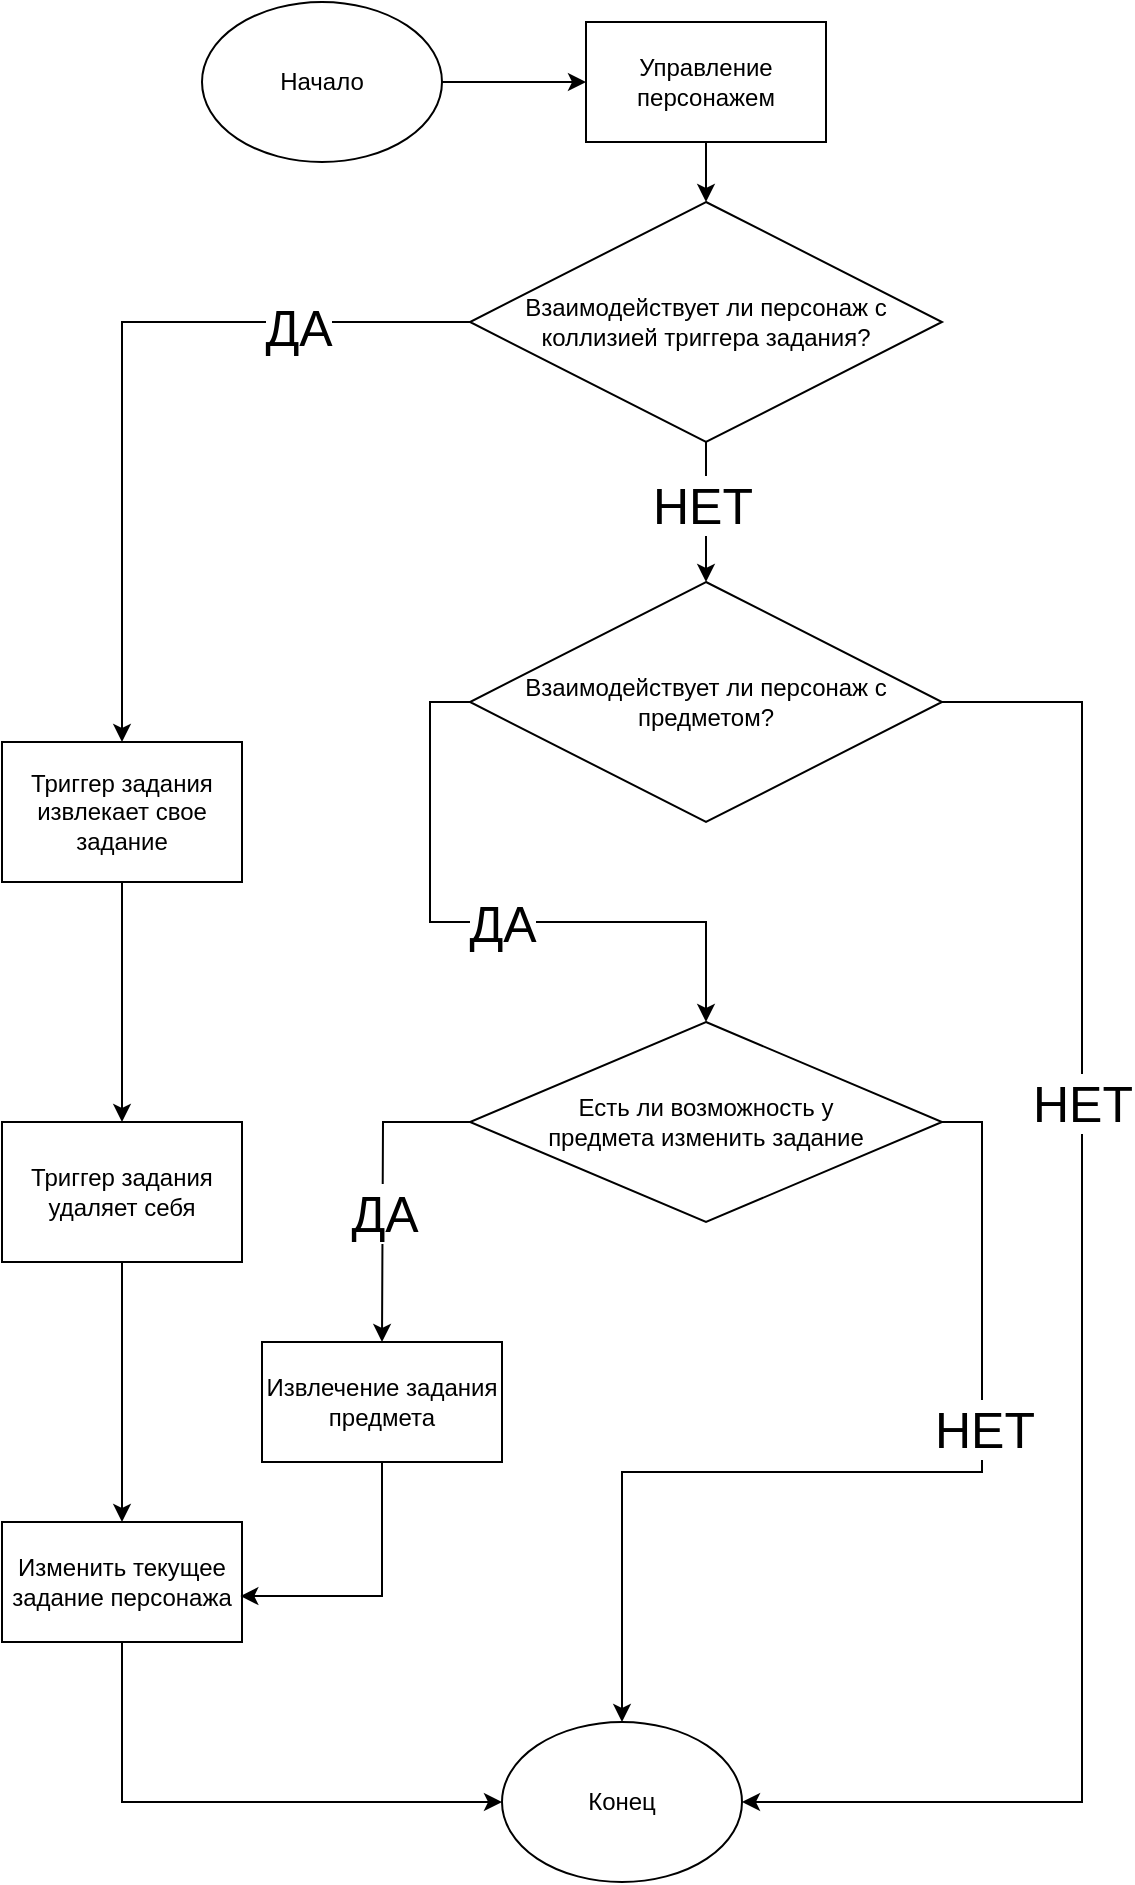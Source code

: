 <mxfile version="22.1.8" type="github">
  <diagram name="Page-1" id="ySlSw5_M_sLU7GGw0Z9M">
    <mxGraphModel dx="1434" dy="1918" grid="1" gridSize="10" guides="1" tooltips="1" connect="1" arrows="1" fold="1" page="1" pageScale="1" pageWidth="827" pageHeight="1169" math="0" shadow="0">
      <root>
        <mxCell id="0" />
        <mxCell id="1" parent="0" />
        <mxCell id="usbiAw8nYYeh4ZXMif26-12" style="edgeStyle=orthogonalEdgeStyle;rounded=0;orthogonalLoop=1;jettySize=auto;html=1;" parent="1" source="usbiAw8nYYeh4ZXMif26-1" target="kvZ6xCvsSwgFcPfLte7n-1" edge="1">
          <mxGeometry relative="1" as="geometry" />
        </mxCell>
        <mxCell id="usbiAw8nYYeh4ZXMif26-1" value="Начало" style="ellipse;whiteSpace=wrap;html=1;" parent="1" vertex="1">
          <mxGeometry x="190" y="-330" width="120" height="80" as="geometry" />
        </mxCell>
        <mxCell id="usbiAw8nYYeh4ZXMif26-2" value="Конец" style="ellipse;whiteSpace=wrap;html=1;" parent="1" vertex="1">
          <mxGeometry x="340" y="530" width="120" height="80" as="geometry" />
        </mxCell>
        <mxCell id="usbiAw8nYYeh4ZXMif26-9" style="edgeStyle=orthogonalEdgeStyle;rounded=0;orthogonalLoop=1;jettySize=auto;html=1;entryX=0.5;entryY=0;entryDx=0;entryDy=0;exitX=0;exitY=0.5;exitDx=0;exitDy=0;" parent="1" source="usbiAw8nYYeh4ZXMif26-4" edge="1">
          <mxGeometry relative="1" as="geometry">
            <mxPoint x="280" y="340" as="targetPoint" />
          </mxGeometry>
        </mxCell>
        <mxCell id="usbiAw8nYYeh4ZXMif26-17" value="&lt;font style=&quot;font-size: 25px;&quot;&gt;ДА&lt;/font&gt;" style="edgeLabel;html=1;align=center;verticalAlign=middle;resizable=0;points=[];" parent="usbiAw8nYYeh4ZXMif26-9" vertex="1" connectable="0">
          <mxGeometry x="-0.015" relative="1" as="geometry">
            <mxPoint y="13" as="offset" />
          </mxGeometry>
        </mxCell>
        <mxCell id="usbiAw8nYYeh4ZXMif26-10" style="edgeStyle=orthogonalEdgeStyle;rounded=0;orthogonalLoop=1;jettySize=auto;html=1;entryX=0.5;entryY=0;entryDx=0;entryDy=0;exitX=1;exitY=0.5;exitDx=0;exitDy=0;" parent="1" source="usbiAw8nYYeh4ZXMif26-4" target="usbiAw8nYYeh4ZXMif26-2" edge="1">
          <mxGeometry relative="1" as="geometry" />
        </mxCell>
        <mxCell id="usbiAw8nYYeh4ZXMif26-16" value="&lt;font style=&quot;font-size: 25px;&quot;&gt;НЕТ&lt;/font&gt;" style="edgeLabel;html=1;align=center;verticalAlign=middle;resizable=0;points=[];" parent="usbiAw8nYYeh4ZXMif26-10" vertex="1" connectable="0">
          <mxGeometry x="-0.649" y="1" relative="1" as="geometry">
            <mxPoint y="85" as="offset" />
          </mxGeometry>
        </mxCell>
        <mxCell id="usbiAw8nYYeh4ZXMif26-4" value="Есть ли возможность у&lt;br&gt;&lt;div&gt;предмета изменить задание&lt;/div&gt;" style="rhombus;whiteSpace=wrap;html=1;" parent="1" vertex="1">
          <mxGeometry x="324" y="180" width="236" height="100" as="geometry" />
        </mxCell>
        <mxCell id="usbiAw8nYYeh4ZXMif26-11" style="edgeStyle=orthogonalEdgeStyle;rounded=0;orthogonalLoop=1;jettySize=auto;html=1;entryX=0;entryY=0.5;entryDx=0;entryDy=0;exitX=0.5;exitY=1;exitDx=0;exitDy=0;" parent="1" source="usbiAw8nYYeh4ZXMif26-5" target="usbiAw8nYYeh4ZXMif26-2" edge="1">
          <mxGeometry relative="1" as="geometry" />
        </mxCell>
        <mxCell id="usbiAw8nYYeh4ZXMif26-5" value="Изменить текущее задание персонажа" style="rounded=0;whiteSpace=wrap;html=1;" parent="1" vertex="1">
          <mxGeometry x="90" y="430" width="120" height="60" as="geometry" />
        </mxCell>
        <mxCell id="nojvzxJgjBBOSqv2VVTp-2" style="edgeStyle=orthogonalEdgeStyle;rounded=0;orthogonalLoop=1;jettySize=auto;html=1;" edge="1" parent="1" source="zfuQiPJrvHgYKoafhzGC-7" target="nojvzxJgjBBOSqv2VVTp-1">
          <mxGeometry relative="1" as="geometry" />
        </mxCell>
        <mxCell id="zfuQiPJrvHgYKoafhzGC-7" value="Триггер задания извлекает свое задание" style="rounded=0;whiteSpace=wrap;html=1;" parent="1" vertex="1">
          <mxGeometry x="90" y="40" width="120" height="70" as="geometry" />
        </mxCell>
        <mxCell id="zfuQiPJrvHgYKoafhzGC-11" style="edgeStyle=orthogonalEdgeStyle;rounded=0;orthogonalLoop=1;jettySize=auto;html=1;entryX=0.993;entryY=0.617;entryDx=0;entryDy=0;entryPerimeter=0;exitX=0.5;exitY=1;exitDx=0;exitDy=0;" parent="1" target="usbiAw8nYYeh4ZXMif26-5" edge="1">
          <mxGeometry relative="1" as="geometry">
            <mxPoint x="280" y="400" as="sourcePoint" />
            <Array as="points">
              <mxPoint x="280" y="467" />
            </Array>
          </mxGeometry>
        </mxCell>
        <mxCell id="zfuQiPJrvHgYKoafhzGC-12" value="Извлечение задания предмета" style="rounded=0;whiteSpace=wrap;html=1;" parent="1" vertex="1">
          <mxGeometry x="220" y="340" width="120" height="60" as="geometry" />
        </mxCell>
        <mxCell id="kvZ6xCvsSwgFcPfLte7n-3" style="edgeStyle=orthogonalEdgeStyle;rounded=0;orthogonalLoop=1;jettySize=auto;html=1;" parent="1" source="kvZ6xCvsSwgFcPfLte7n-1" target="kvZ6xCvsSwgFcPfLte7n-2" edge="1">
          <mxGeometry relative="1" as="geometry" />
        </mxCell>
        <mxCell id="kvZ6xCvsSwgFcPfLte7n-1" value="Управление персонажем" style="rounded=0;whiteSpace=wrap;html=1;" parent="1" vertex="1">
          <mxGeometry x="382" y="-320" width="120" height="60" as="geometry" />
        </mxCell>
        <mxCell id="kvZ6xCvsSwgFcPfLte7n-4" style="edgeStyle=orthogonalEdgeStyle;rounded=0;orthogonalLoop=1;jettySize=auto;html=1;" parent="1" source="kvZ6xCvsSwgFcPfLte7n-2" target="zfuQiPJrvHgYKoafhzGC-7" edge="1">
          <mxGeometry relative="1" as="geometry" />
        </mxCell>
        <mxCell id="kvZ6xCvsSwgFcPfLte7n-5" value="&lt;font style=&quot;font-size: 25px;&quot;&gt;ДА&lt;/font&gt;" style="edgeLabel;html=1;align=center;verticalAlign=middle;resizable=0;points=[];" parent="kvZ6xCvsSwgFcPfLte7n-4" vertex="1" connectable="0">
          <mxGeometry x="-0.552" y="2" relative="1" as="geometry">
            <mxPoint as="offset" />
          </mxGeometry>
        </mxCell>
        <mxCell id="kvZ6xCvsSwgFcPfLte7n-15" style="edgeStyle=orthogonalEdgeStyle;rounded=0;orthogonalLoop=1;jettySize=auto;html=1;exitX=0.5;exitY=1;exitDx=0;exitDy=0;entryX=0.5;entryY=0;entryDx=0;entryDy=0;" parent="1" source="kvZ6xCvsSwgFcPfLte7n-2" target="kvZ6xCvsSwgFcPfLte7n-6" edge="1">
          <mxGeometry relative="1" as="geometry" />
        </mxCell>
        <mxCell id="kvZ6xCvsSwgFcPfLte7n-16" value="&lt;font style=&quot;font-size: 25px;&quot;&gt;НЕТ&lt;/font&gt;" style="edgeLabel;html=1;align=center;verticalAlign=middle;resizable=0;points=[];" parent="kvZ6xCvsSwgFcPfLte7n-15" vertex="1" connectable="0">
          <mxGeometry x="-0.133" y="-2" relative="1" as="geometry">
            <mxPoint as="offset" />
          </mxGeometry>
        </mxCell>
        <mxCell id="kvZ6xCvsSwgFcPfLte7n-2" value="Взаимодействует ли персонаж  с коллизией триггера задания?" style="rhombus;whiteSpace=wrap;html=1;" parent="1" vertex="1">
          <mxGeometry x="324" y="-230" width="236" height="120" as="geometry" />
        </mxCell>
        <mxCell id="kvZ6xCvsSwgFcPfLte7n-11" style="edgeStyle=orthogonalEdgeStyle;rounded=0;orthogonalLoop=1;jettySize=auto;html=1;entryX=1;entryY=0.5;entryDx=0;entryDy=0;exitX=1;exitY=0.5;exitDx=0;exitDy=0;" parent="1" source="kvZ6xCvsSwgFcPfLte7n-6" target="usbiAw8nYYeh4ZXMif26-2" edge="1">
          <mxGeometry relative="1" as="geometry">
            <Array as="points">
              <mxPoint x="630" y="20" />
              <mxPoint x="630" y="570" />
            </Array>
          </mxGeometry>
        </mxCell>
        <mxCell id="kvZ6xCvsSwgFcPfLte7n-12" value="&lt;font style=&quot;font-size: 25px;&quot;&gt;НЕТ&lt;/font&gt;" style="edgeLabel;html=1;align=center;verticalAlign=middle;resizable=0;points=[];" parent="kvZ6xCvsSwgFcPfLte7n-11" vertex="1" connectable="0">
          <mxGeometry x="-0.317" relative="1" as="geometry">
            <mxPoint as="offset" />
          </mxGeometry>
        </mxCell>
        <mxCell id="kvZ6xCvsSwgFcPfLte7n-6" value="Взаимодействует ли персонаж  с предметом?" style="rhombus;whiteSpace=wrap;html=1;" parent="1" vertex="1">
          <mxGeometry x="324" y="-40" width="236" height="120" as="geometry" />
        </mxCell>
        <mxCell id="kvZ6xCvsSwgFcPfLte7n-7" style="edgeStyle=orthogonalEdgeStyle;rounded=0;orthogonalLoop=1;jettySize=auto;html=1;entryX=0.5;entryY=0;entryDx=0;entryDy=0;exitX=0;exitY=0.5;exitDx=0;exitDy=0;" parent="1" source="kvZ6xCvsSwgFcPfLte7n-6" target="usbiAw8nYYeh4ZXMif26-4" edge="1">
          <mxGeometry relative="1" as="geometry">
            <mxPoint x="290" y="350" as="targetPoint" />
            <mxPoint x="334" y="240" as="sourcePoint" />
          </mxGeometry>
        </mxCell>
        <mxCell id="kvZ6xCvsSwgFcPfLte7n-8" value="&lt;font style=&quot;font-size: 25px;&quot;&gt;ДА&lt;/font&gt;" style="edgeLabel;html=1;align=center;verticalAlign=middle;resizable=0;points=[];" parent="kvZ6xCvsSwgFcPfLte7n-7" vertex="1" connectable="0">
          <mxGeometry x="-0.015" relative="1" as="geometry">
            <mxPoint x="9" as="offset" />
          </mxGeometry>
        </mxCell>
        <mxCell id="nojvzxJgjBBOSqv2VVTp-3" style="edgeStyle=orthogonalEdgeStyle;rounded=0;orthogonalLoop=1;jettySize=auto;html=1;" edge="1" parent="1" source="nojvzxJgjBBOSqv2VVTp-1" target="usbiAw8nYYeh4ZXMif26-5">
          <mxGeometry relative="1" as="geometry" />
        </mxCell>
        <mxCell id="nojvzxJgjBBOSqv2VVTp-1" value="Триггер задания удаляет себя" style="rounded=0;whiteSpace=wrap;html=1;" vertex="1" parent="1">
          <mxGeometry x="90" y="230" width="120" height="70" as="geometry" />
        </mxCell>
      </root>
    </mxGraphModel>
  </diagram>
</mxfile>
